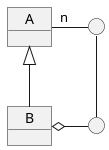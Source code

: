 @startuml mod07ima06
skinparam Linetype ortho
object "   A   " as a
object "   B   " as b
circle " " as c
circle " " as d

a <|-- b
a "n"-right- c
c -- d
d -left-o b
@enduml